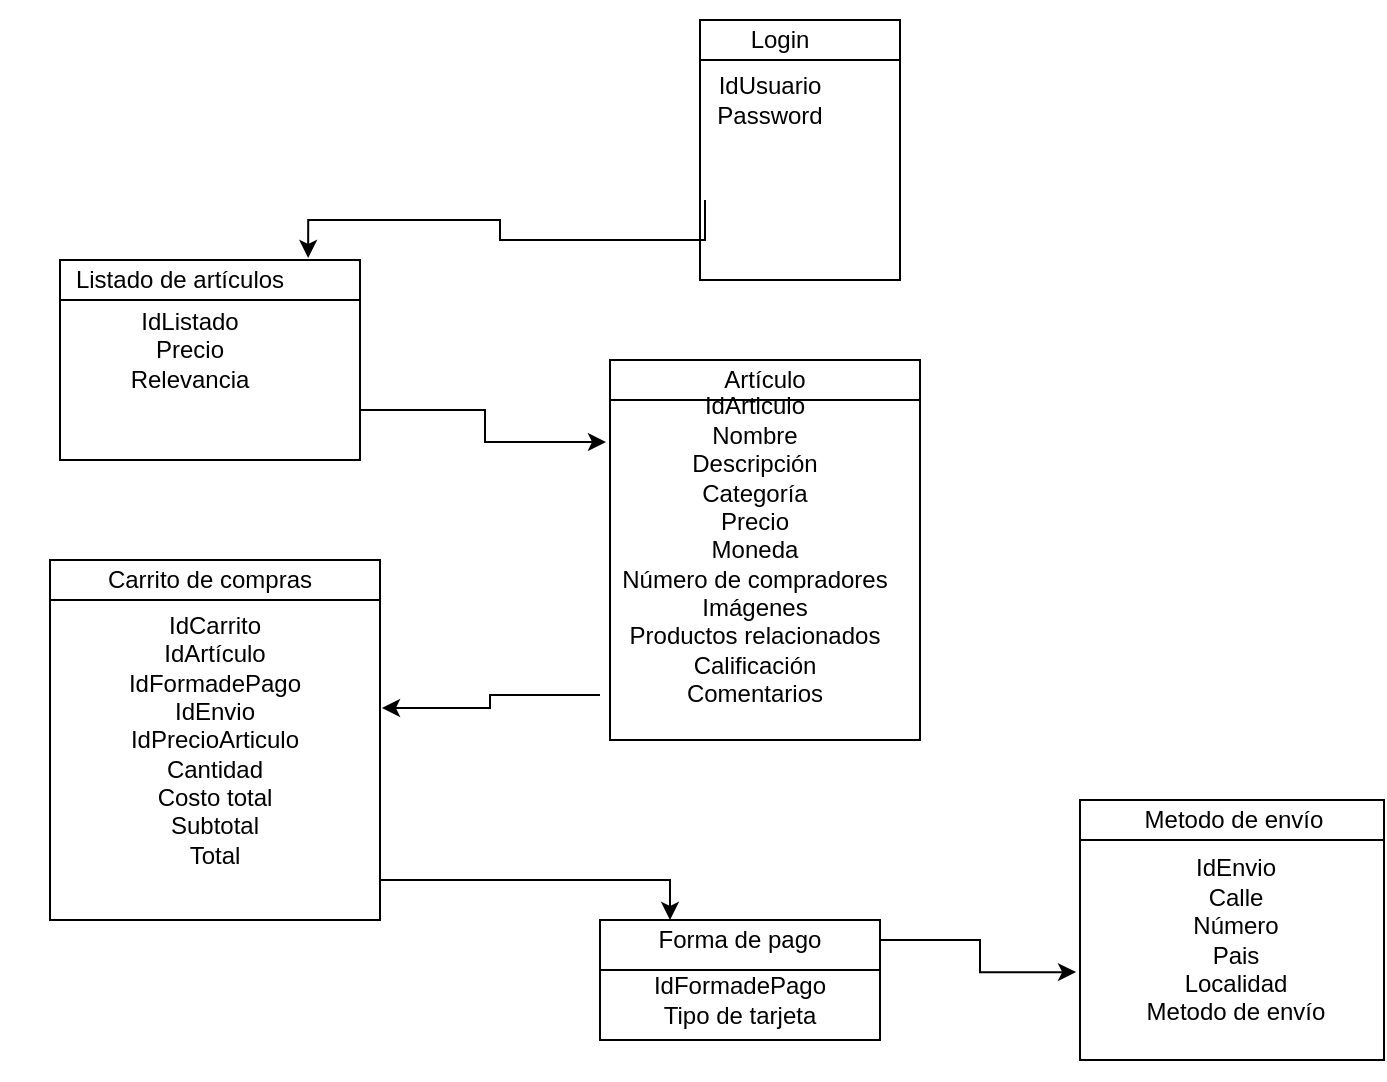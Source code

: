 <mxfile version="13.5.9" type="github">
  <diagram id="FlkiXIvMVXTxF6Fdl1Iv" name="Page-1">
    <mxGraphModel dx="782" dy="482" grid="1" gridSize="10" guides="1" tooltips="1" connect="1" arrows="1" fold="1" page="1" pageScale="1" pageWidth="850" pageHeight="1100" math="0" shadow="0">
      <root>
        <mxCell id="0" />
        <mxCell id="1" parent="0" />
        <mxCell id="LrLYDFanNHeDi5vaeuGO-1" value="" style="shape=internalStorage;whiteSpace=wrap;html=1;backgroundOutline=1;dx=0;dy=20;" parent="1" vertex="1">
          <mxGeometry x="390" y="140" width="100" height="130" as="geometry" />
        </mxCell>
        <mxCell id="LrLYDFanNHeDi5vaeuGO-2" value="Login" style="text;html=1;strokeColor=none;fillColor=none;align=center;verticalAlign=middle;whiteSpace=wrap;rounded=0;" parent="1" vertex="1">
          <mxGeometry x="370" y="140" width="120" height="20" as="geometry" />
        </mxCell>
        <mxCell id="6O0EgB1ZYoLf4B6Ahiwj-1" style="edgeStyle=orthogonalEdgeStyle;rounded=0;orthogonalLoop=1;jettySize=auto;html=1;exitX=0.25;exitY=1;exitDx=0;exitDy=0;entryX=0.856;entryY=-0.05;entryDx=0;entryDy=0;entryPerimeter=0;" edge="1" parent="1" source="LrLYDFanNHeDi5vaeuGO-3" target="LrLYDFanNHeDi5vaeuGO-5">
          <mxGeometry relative="1" as="geometry" />
        </mxCell>
        <mxCell id="LrLYDFanNHeDi5vaeuGO-3" value="IdUsuario&lt;br&gt;Password" style="text;html=1;strokeColor=none;fillColor=none;align=center;verticalAlign=middle;whiteSpace=wrap;rounded=0;" parent="1" vertex="1">
          <mxGeometry x="360" y="130" width="130" height="100" as="geometry" />
        </mxCell>
        <mxCell id="6O0EgB1ZYoLf4B6Ahiwj-3" style="edgeStyle=orthogonalEdgeStyle;rounded=0;orthogonalLoop=1;jettySize=auto;html=1;exitX=1;exitY=0.75;exitDx=0;exitDy=0;entryX=-0.013;entryY=0.216;entryDx=0;entryDy=0;entryPerimeter=0;" edge="1" parent="1" source="LrLYDFanNHeDi5vaeuGO-4" target="LrLYDFanNHeDi5vaeuGO-7">
          <mxGeometry relative="1" as="geometry" />
        </mxCell>
        <mxCell id="LrLYDFanNHeDi5vaeuGO-4" value="" style="shape=internalStorage;whiteSpace=wrap;html=1;backgroundOutline=1;dx=0;dy=20;" parent="1" vertex="1">
          <mxGeometry x="70" y="260" width="150" height="100" as="geometry" />
        </mxCell>
        <mxCell id="LrLYDFanNHeDi5vaeuGO-5" value="Listado de artículos" style="text;html=1;strokeColor=none;fillColor=none;align=center;verticalAlign=middle;whiteSpace=wrap;rounded=0;" parent="1" vertex="1">
          <mxGeometry x="40" y="260" width="180" height="20" as="geometry" />
        </mxCell>
        <mxCell id="LrLYDFanNHeDi5vaeuGO-6" value="IdListado&lt;br&gt;Precio&lt;br&gt;Relevancia" style="text;html=1;strokeColor=none;fillColor=none;align=center;verticalAlign=middle;whiteSpace=wrap;rounded=0;" parent="1" vertex="1">
          <mxGeometry x="60" y="280" width="150" height="50" as="geometry" />
        </mxCell>
        <mxCell id="LrLYDFanNHeDi5vaeuGO-7" value="" style="shape=internalStorage;whiteSpace=wrap;html=1;backgroundOutline=1;dx=0;dy=20;" parent="1" vertex="1">
          <mxGeometry x="345" y="310" width="155" height="190" as="geometry" />
        </mxCell>
        <mxCell id="LrLYDFanNHeDi5vaeuGO-8" value="Artículo" style="text;html=1;strokeColor=none;fillColor=none;align=center;verticalAlign=middle;whiteSpace=wrap;rounded=0;" parent="1" vertex="1">
          <mxGeometry x="345" y="310" width="155" height="20" as="geometry" />
        </mxCell>
        <mxCell id="6O0EgB1ZYoLf4B6Ahiwj-7" style="edgeStyle=orthogonalEdgeStyle;rounded=0;orthogonalLoop=1;jettySize=auto;html=1;exitX=0;exitY=0.75;exitDx=0;exitDy=0;entryX=1.006;entryY=0.34;entryDx=0;entryDy=0;entryPerimeter=0;" edge="1" parent="1" source="LrLYDFanNHeDi5vaeuGO-9" target="LrLYDFanNHeDi5vaeuGO-13">
          <mxGeometry relative="1" as="geometry" />
        </mxCell>
        <mxCell id="LrLYDFanNHeDi5vaeuGO-9" value="IdArticulo&lt;br&gt;Nombre&lt;br&gt;Descripción&lt;br&gt;Categoría&lt;br&gt;Precio&lt;br&gt;Moneda&lt;br&gt;Número de compradores&lt;br&gt;Imágenes&lt;br&gt;Productos relacionados&lt;br&gt;Calificación&lt;br&gt;Comentarios" style="text;html=1;strokeColor=none;fillColor=none;align=center;verticalAlign=middle;whiteSpace=wrap;rounded=0;" parent="1" vertex="1">
          <mxGeometry x="340" y="260" width="155" height="290" as="geometry" />
        </mxCell>
        <mxCell id="LrLYDFanNHeDi5vaeuGO-11" value="" style="shape=internalStorage;whiteSpace=wrap;html=1;backgroundOutline=1;dx=0;dy=20;" parent="1" vertex="1">
          <mxGeometry x="65" y="410" width="165" height="180" as="geometry" />
        </mxCell>
        <mxCell id="LrLYDFanNHeDi5vaeuGO-12" value="Carrito de compras" style="text;html=1;strokeColor=none;fillColor=none;align=center;verticalAlign=middle;whiteSpace=wrap;rounded=0;" parent="1" vertex="1">
          <mxGeometry x="60" y="410" width="170" height="20" as="geometry" />
        </mxCell>
        <mxCell id="6O0EgB1ZYoLf4B6Ahiwj-8" style="edgeStyle=orthogonalEdgeStyle;rounded=0;orthogonalLoop=1;jettySize=auto;html=1;exitX=1;exitY=1;exitDx=0;exitDy=0;entryX=0.25;entryY=0;entryDx=0;entryDy=0;" edge="1" parent="1" source="LrLYDFanNHeDi5vaeuGO-13" target="6O0EgB1ZYoLf4B6Ahiwj-5">
          <mxGeometry relative="1" as="geometry" />
        </mxCell>
        <mxCell id="LrLYDFanNHeDi5vaeuGO-13" value="IdCarrito&lt;br&gt;IdArtículo&lt;br&gt;IdFormadePago&lt;br&gt;IdEnvio&lt;br&gt;IdPrecioArticulo&lt;br&gt;Cantidad&lt;br&gt;Costo total&lt;br&gt;Subtotal&lt;br&gt;Total" style="text;html=1;strokeColor=none;fillColor=none;align=center;verticalAlign=middle;whiteSpace=wrap;rounded=0;" parent="1" vertex="1">
          <mxGeometry x="65" y="450" width="165" height="100" as="geometry" />
        </mxCell>
        <mxCell id="LrLYDFanNHeDi5vaeuGO-14" value="" style="shape=internalStorage;whiteSpace=wrap;html=1;backgroundOutline=1;dx=0;dy=20;" parent="1" vertex="1">
          <mxGeometry x="580" y="530" width="152" height="130" as="geometry" />
        </mxCell>
        <mxCell id="LrLYDFanNHeDi5vaeuGO-15" value="Metodo de envío" style="text;html=1;strokeColor=none;fillColor=none;align=center;verticalAlign=middle;whiteSpace=wrap;rounded=0;" parent="1" vertex="1">
          <mxGeometry x="582" y="530" width="150" height="20" as="geometry" />
        </mxCell>
        <mxCell id="LrLYDFanNHeDi5vaeuGO-16" value="IdEnvio&lt;br&gt;Calle&lt;br&gt;Número&lt;br&gt;Pais&lt;br&gt;Localidad&lt;br&gt;Metodo de envío" style="text;html=1;strokeColor=none;fillColor=none;align=center;verticalAlign=middle;whiteSpace=wrap;rounded=0;" parent="1" vertex="1">
          <mxGeometry x="582.5" y="530" width="150" height="140" as="geometry" />
        </mxCell>
        <mxCell id="6O0EgB1ZYoLf4B6Ahiwj-4" value="" style="shape=internalStorage;whiteSpace=wrap;html=1;backgroundOutline=1;dx=0;dy=25;" vertex="1" parent="1">
          <mxGeometry x="340" y="590" width="140" height="60" as="geometry" />
        </mxCell>
        <mxCell id="6O0EgB1ZYoLf4B6Ahiwj-5" value="Forma de pago" style="text;html=1;strokeColor=none;fillColor=none;align=center;verticalAlign=middle;whiteSpace=wrap;rounded=0;" vertex="1" parent="1">
          <mxGeometry x="340" y="590" width="140" height="20" as="geometry" />
        </mxCell>
        <mxCell id="6O0EgB1ZYoLf4B6Ahiwj-9" style="edgeStyle=orthogonalEdgeStyle;rounded=0;orthogonalLoop=1;jettySize=auto;html=1;exitX=1;exitY=0;exitDx=0;exitDy=0;entryX=-0.013;entryY=0.662;entryDx=0;entryDy=0;entryPerimeter=0;" edge="1" parent="1" source="6O0EgB1ZYoLf4B6Ahiwj-6" target="LrLYDFanNHeDi5vaeuGO-14">
          <mxGeometry relative="1" as="geometry" />
        </mxCell>
        <mxCell id="6O0EgB1ZYoLf4B6Ahiwj-6" value="IdFormadePago&lt;br&gt;Tipo de tarjeta" style="text;html=1;strokeColor=none;fillColor=none;align=center;verticalAlign=middle;whiteSpace=wrap;rounded=0;" vertex="1" parent="1">
          <mxGeometry x="340" y="620" width="140" height="20" as="geometry" />
        </mxCell>
      </root>
    </mxGraphModel>
  </diagram>
</mxfile>
